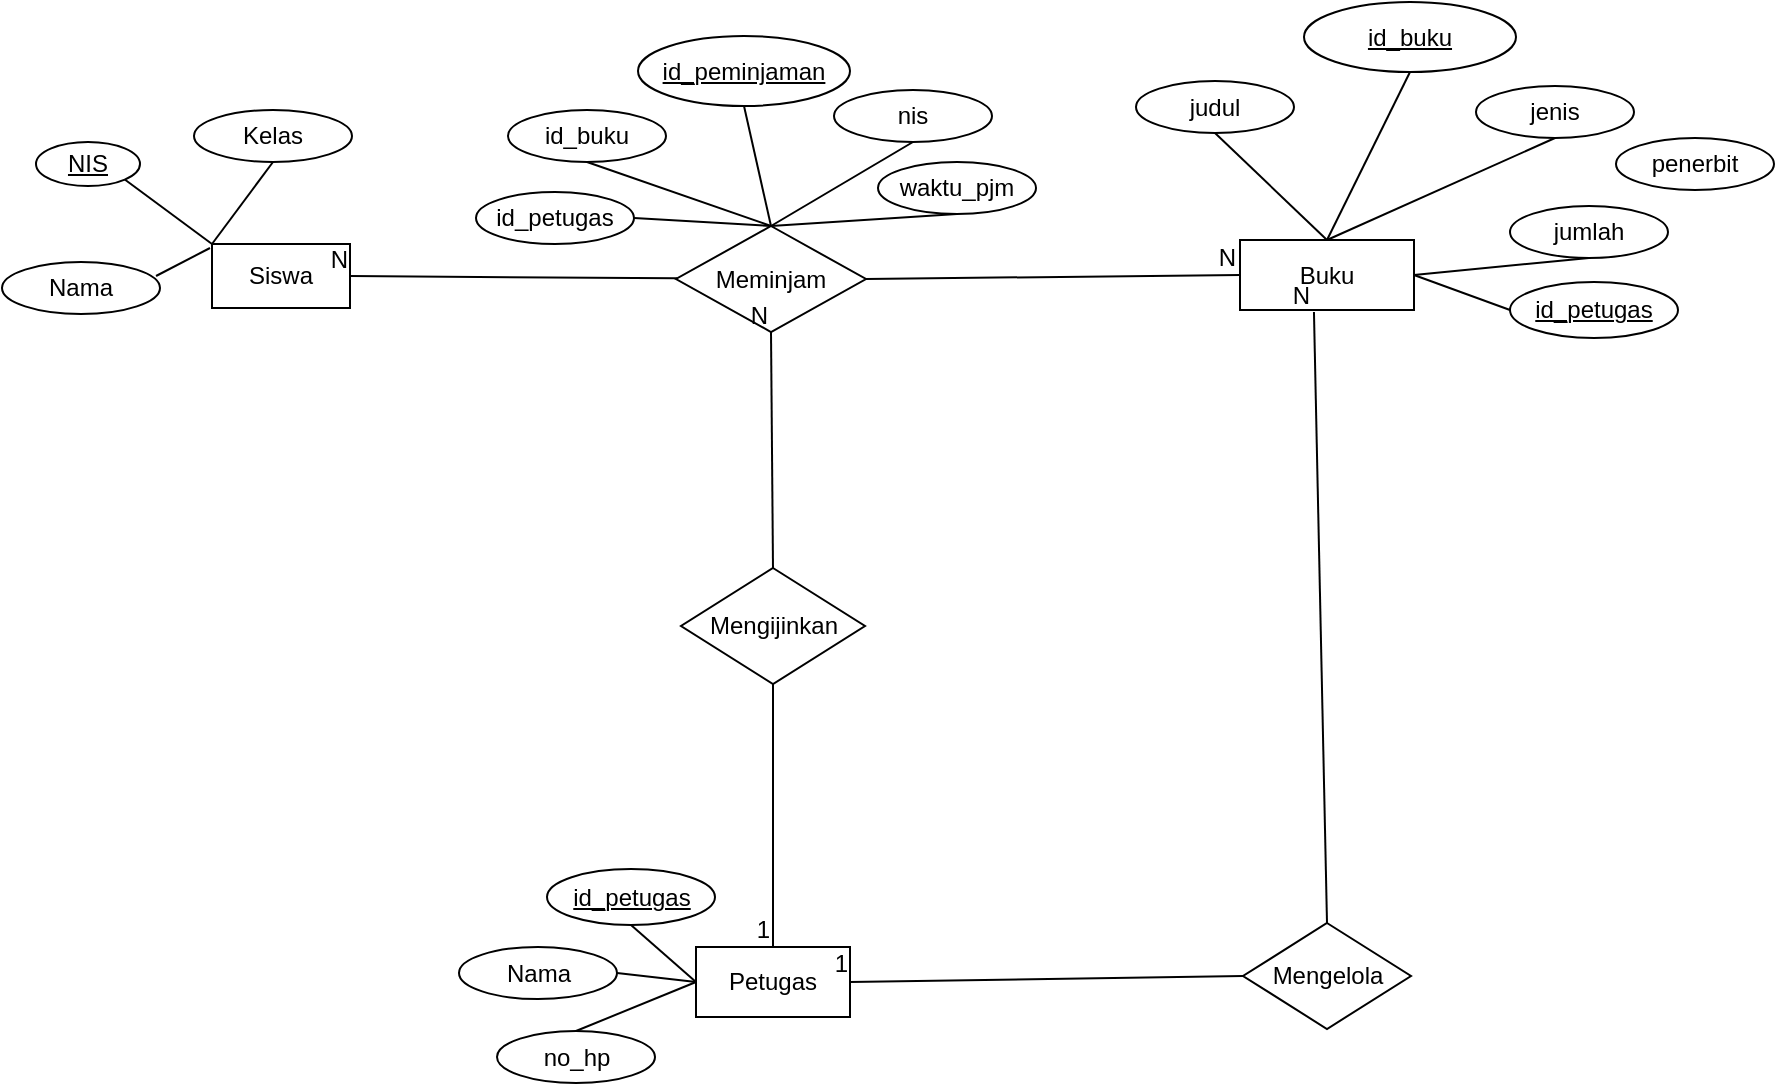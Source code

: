 <mxfile version="26.0.14">
  <diagram name="Page-1" id="b921l-qHEVl4FpEQGDy-">
    <mxGraphModel dx="1218" dy="918" grid="0" gridSize="10" guides="1" tooltips="1" connect="1" arrows="1" fold="1" page="0" pageScale="1" pageWidth="850" pageHeight="1100" math="0" shadow="0">
      <root>
        <mxCell id="0" />
        <mxCell id="1" parent="0" />
        <mxCell id="Oy01Yo5cFXe6RZpeeBl5-1" value="Siswa" style="whiteSpace=wrap;html=1;align=center;" vertex="1" parent="1">
          <mxGeometry x="-169" y="70" width="69" height="32" as="geometry" />
        </mxCell>
        <mxCell id="Oy01Yo5cFXe6RZpeeBl5-2" value="Petugas" style="whiteSpace=wrap;html=1;align=center;" vertex="1" parent="1">
          <mxGeometry x="73" y="421.5" width="77" height="35" as="geometry" />
        </mxCell>
        <mxCell id="Oy01Yo5cFXe6RZpeeBl5-3" value="Buku" style="whiteSpace=wrap;html=1;align=center;" vertex="1" parent="1">
          <mxGeometry x="345" y="68" width="87" height="35" as="geometry" />
        </mxCell>
        <mxCell id="Oy01Yo5cFXe6RZpeeBl5-4" value="Kelas" style="ellipse;whiteSpace=wrap;html=1;align=center;" vertex="1" parent="1">
          <mxGeometry x="-178" y="3" width="79" height="26" as="geometry" />
        </mxCell>
        <mxCell id="Oy01Yo5cFXe6RZpeeBl5-5" value="NIS" style="ellipse;whiteSpace=wrap;html=1;align=center;fontStyle=4;" vertex="1" parent="1">
          <mxGeometry x="-257" y="19" width="52" height="22" as="geometry" />
        </mxCell>
        <mxCell id="Oy01Yo5cFXe6RZpeeBl5-6" value="Nama" style="ellipse;whiteSpace=wrap;html=1;align=center;" vertex="1" parent="1">
          <mxGeometry x="-274" y="79" width="79" height="26" as="geometry" />
        </mxCell>
        <mxCell id="Oy01Yo5cFXe6RZpeeBl5-7" value="id_peminjaman" style="ellipse;whiteSpace=wrap;html=1;align=center;fontStyle=4;" vertex="1" parent="1">
          <mxGeometry x="44" y="-34" width="106" height="35" as="geometry" />
        </mxCell>
        <mxCell id="Oy01Yo5cFXe6RZpeeBl5-8" value="Meminjam" style="shape=rhombus;perimeter=rhombusPerimeter;whiteSpace=wrap;html=1;align=center;" vertex="1" parent="1">
          <mxGeometry x="63" y="61" width="95" height="53" as="geometry" />
        </mxCell>
        <mxCell id="mbz7nndvcrWf5GeIh5fR-1" value="id_buku" style="ellipse;whiteSpace=wrap;html=1;align=center;" vertex="1" parent="1">
          <mxGeometry x="-21" y="3" width="79" height="26" as="geometry" />
        </mxCell>
        <mxCell id="mbz7nndvcrWf5GeIh5fR-2" value="id_petugas" style="ellipse;whiteSpace=wrap;html=1;align=center;" vertex="1" parent="1">
          <mxGeometry x="-37" y="44" width="79" height="26" as="geometry" />
        </mxCell>
        <mxCell id="mbz7nndvcrWf5GeIh5fR-3" value="nis" style="ellipse;whiteSpace=wrap;html=1;align=center;" vertex="1" parent="1">
          <mxGeometry x="142" y="-7" width="79" height="26" as="geometry" />
        </mxCell>
        <mxCell id="mbz7nndvcrWf5GeIh5fR-4" value="waktu_pjm" style="ellipse;whiteSpace=wrap;html=1;align=center;" vertex="1" parent="1">
          <mxGeometry x="164" y="29" width="79" height="26" as="geometry" />
        </mxCell>
        <mxCell id="mbz7nndvcrWf5GeIh5fR-5" value="id_buku" style="ellipse;whiteSpace=wrap;html=1;align=center;fontStyle=4;" vertex="1" parent="1">
          <mxGeometry x="377" y="-51" width="106" height="35" as="geometry" />
        </mxCell>
        <mxCell id="mbz7nndvcrWf5GeIh5fR-6" value="jenis" style="ellipse;whiteSpace=wrap;html=1;align=center;" vertex="1" parent="1">
          <mxGeometry x="463" y="-9" width="79" height="26" as="geometry" />
        </mxCell>
        <mxCell id="mbz7nndvcrWf5GeIh5fR-7" value="penerbit" style="ellipse;whiteSpace=wrap;html=1;align=center;" vertex="1" parent="1">
          <mxGeometry x="533" y="17" width="79" height="26" as="geometry" />
        </mxCell>
        <mxCell id="mbz7nndvcrWf5GeIh5fR-8" value="judul" style="ellipse;whiteSpace=wrap;html=1;align=center;" vertex="1" parent="1">
          <mxGeometry x="293" y="-11.5" width="79" height="26" as="geometry" />
        </mxCell>
        <mxCell id="mbz7nndvcrWf5GeIh5fR-9" value="jumlah" style="ellipse;whiteSpace=wrap;html=1;align=center;" vertex="1" parent="1">
          <mxGeometry x="480" y="51" width="79" height="26" as="geometry" />
        </mxCell>
        <mxCell id="mbz7nndvcrWf5GeIh5fR-12" value="id_petugas" style="ellipse;whiteSpace=wrap;html=1;align=center;fontStyle=4;" vertex="1" parent="1">
          <mxGeometry x="480" y="89" width="84" height="28" as="geometry" />
        </mxCell>
        <mxCell id="mbz7nndvcrWf5GeIh5fR-13" value="Mengelola" style="shape=rhombus;perimeter=rhombusPerimeter;whiteSpace=wrap;html=1;align=center;" vertex="1" parent="1">
          <mxGeometry x="346.5" y="409.5" width="84" height="53" as="geometry" />
        </mxCell>
        <mxCell id="mbz7nndvcrWf5GeIh5fR-14" value="id_petugas" style="ellipse;whiteSpace=wrap;html=1;align=center;fontStyle=4;" vertex="1" parent="1">
          <mxGeometry x="-1.5" y="382.5" width="84" height="28" as="geometry" />
        </mxCell>
        <mxCell id="mbz7nndvcrWf5GeIh5fR-15" value="Nama" style="ellipse;whiteSpace=wrap;html=1;align=center;" vertex="1" parent="1">
          <mxGeometry x="-45.5" y="421.5" width="79" height="26" as="geometry" />
        </mxCell>
        <mxCell id="mbz7nndvcrWf5GeIh5fR-16" value="no_hp" style="ellipse;whiteSpace=wrap;html=1;align=center;" vertex="1" parent="1">
          <mxGeometry x="-26.5" y="463.5" width="79" height="26" as="geometry" />
        </mxCell>
        <mxCell id="mbz7nndvcrWf5GeIh5fR-17" value="" style="endArrow=none;html=1;rounded=0;fontSize=12;startSize=8;endSize=8;curved=1;entryX=1;entryY=0.5;entryDx=0;entryDy=0;" edge="1" parent="1" source="Oy01Yo5cFXe6RZpeeBl5-8" target="Oy01Yo5cFXe6RZpeeBl5-1">
          <mxGeometry relative="1" as="geometry">
            <mxPoint x="33" y="229" as="sourcePoint" />
            <mxPoint x="193" y="229" as="targetPoint" />
          </mxGeometry>
        </mxCell>
        <mxCell id="mbz7nndvcrWf5GeIh5fR-18" value="N" style="resizable=0;html=1;whiteSpace=wrap;align=right;verticalAlign=bottom;" connectable="0" vertex="1" parent="mbz7nndvcrWf5GeIh5fR-17">
          <mxGeometry x="1" relative="1" as="geometry" />
        </mxCell>
        <mxCell id="mbz7nndvcrWf5GeIh5fR-19" value="" style="endArrow=none;html=1;rounded=0;fontSize=12;startSize=8;endSize=8;curved=1;entryX=0;entryY=0.5;entryDx=0;entryDy=0;exitX=1;exitY=0.5;exitDx=0;exitDy=0;" edge="1" parent="1" source="Oy01Yo5cFXe6RZpeeBl5-8" target="Oy01Yo5cFXe6RZpeeBl5-3">
          <mxGeometry relative="1" as="geometry">
            <mxPoint x="100" y="97" as="sourcePoint" />
            <mxPoint x="-90" y="96" as="targetPoint" />
          </mxGeometry>
        </mxCell>
        <mxCell id="mbz7nndvcrWf5GeIh5fR-20" value="N" style="resizable=0;html=1;whiteSpace=wrap;align=right;verticalAlign=bottom;" connectable="0" vertex="1" parent="mbz7nndvcrWf5GeIh5fR-19">
          <mxGeometry x="1" relative="1" as="geometry" />
        </mxCell>
        <mxCell id="mbz7nndvcrWf5GeIh5fR-21" value="" style="endArrow=none;html=1;rounded=0;fontSize=12;startSize=8;endSize=8;curved=1;entryX=0.425;entryY=1.029;entryDx=0;entryDy=0;entryPerimeter=0;exitX=0.5;exitY=0;exitDx=0;exitDy=0;" edge="1" parent="1" source="mbz7nndvcrWf5GeIh5fR-13" target="Oy01Yo5cFXe6RZpeeBl5-3">
          <mxGeometry relative="1" as="geometry">
            <mxPoint x="423" y="398" as="sourcePoint" />
            <mxPoint x="-80" y="106" as="targetPoint" />
          </mxGeometry>
        </mxCell>
        <mxCell id="mbz7nndvcrWf5GeIh5fR-22" value="N" style="resizable=0;html=1;whiteSpace=wrap;align=right;verticalAlign=bottom;" connectable="0" vertex="1" parent="mbz7nndvcrWf5GeIh5fR-21">
          <mxGeometry x="1" relative="1" as="geometry" />
        </mxCell>
        <mxCell id="mbz7nndvcrWf5GeIh5fR-26" value="" style="endArrow=none;html=1;rounded=0;fontSize=12;startSize=8;endSize=8;curved=1;entryX=1;entryY=0.5;entryDx=0;entryDy=0;exitX=0;exitY=0.5;exitDx=0;exitDy=0;" edge="1" parent="1" source="mbz7nndvcrWf5GeIh5fR-13" target="Oy01Yo5cFXe6RZpeeBl5-2">
          <mxGeometry relative="1" as="geometry">
            <mxPoint x="33" y="229" as="sourcePoint" />
            <mxPoint x="193" y="229" as="targetPoint" />
          </mxGeometry>
        </mxCell>
        <mxCell id="mbz7nndvcrWf5GeIh5fR-27" value="1" style="resizable=0;html=1;whiteSpace=wrap;align=right;verticalAlign=bottom;" connectable="0" vertex="1" parent="mbz7nndvcrWf5GeIh5fR-26">
          <mxGeometry x="1" relative="1" as="geometry" />
        </mxCell>
        <mxCell id="mbz7nndvcrWf5GeIh5fR-28" value="" style="endArrow=none;html=1;rounded=0;fontSize=12;startSize=8;endSize=8;curved=1;exitX=1;exitY=1;exitDx=0;exitDy=0;entryX=0;entryY=0;entryDx=0;entryDy=0;" edge="1" parent="1" source="Oy01Yo5cFXe6RZpeeBl5-5" target="Oy01Yo5cFXe6RZpeeBl5-1">
          <mxGeometry relative="1" as="geometry">
            <mxPoint x="33" y="250" as="sourcePoint" />
            <mxPoint x="-172" y="84" as="targetPoint" />
          </mxGeometry>
        </mxCell>
        <mxCell id="mbz7nndvcrWf5GeIh5fR-29" value="" style="endArrow=none;html=1;rounded=0;fontSize=12;startSize=8;endSize=8;curved=1;exitX=0.975;exitY=0.269;exitDx=0;exitDy=0;exitPerimeter=0;" edge="1" parent="1" source="Oy01Yo5cFXe6RZpeeBl5-6">
          <mxGeometry relative="1" as="geometry">
            <mxPoint x="-203" y="48" as="sourcePoint" />
            <mxPoint x="-170" y="72" as="targetPoint" />
          </mxGeometry>
        </mxCell>
        <mxCell id="mbz7nndvcrWf5GeIh5fR-30" value="" style="endArrow=none;html=1;rounded=0;fontSize=12;startSize=8;endSize=8;curved=1;exitX=0.5;exitY=1;exitDx=0;exitDy=0;entryX=0;entryY=0;entryDx=0;entryDy=0;" edge="1" parent="1" source="Oy01Yo5cFXe6RZpeeBl5-4" target="Oy01Yo5cFXe6RZpeeBl5-1">
          <mxGeometry relative="1" as="geometry">
            <mxPoint x="-193" y="58" as="sourcePoint" />
            <mxPoint x="-149" y="90" as="targetPoint" />
          </mxGeometry>
        </mxCell>
        <mxCell id="mbz7nndvcrWf5GeIh5fR-31" value="" style="endArrow=none;html=1;rounded=0;fontSize=12;startSize=8;endSize=8;curved=1;exitX=0.5;exitY=1;exitDx=0;exitDy=0;entryX=0.5;entryY=0;entryDx=0;entryDy=0;" edge="1" parent="1" source="Oy01Yo5cFXe6RZpeeBl5-7" target="Oy01Yo5cFXe6RZpeeBl5-8">
          <mxGeometry relative="1" as="geometry">
            <mxPoint x="-183" y="68" as="sourcePoint" />
            <mxPoint x="-139" y="100" as="targetPoint" />
          </mxGeometry>
        </mxCell>
        <mxCell id="mbz7nndvcrWf5GeIh5fR-32" value="" style="endArrow=none;html=1;rounded=0;fontSize=12;startSize=8;endSize=8;curved=1;entryX=0.5;entryY=0;entryDx=0;entryDy=0;exitX=0.5;exitY=1;exitDx=0;exitDy=0;" edge="1" parent="1" source="mbz7nndvcrWf5GeIh5fR-1" target="Oy01Yo5cFXe6RZpeeBl5-8">
          <mxGeometry relative="1" as="geometry">
            <mxPoint x="35" y="26" as="sourcePoint" />
            <mxPoint x="-129" y="110" as="targetPoint" />
          </mxGeometry>
        </mxCell>
        <mxCell id="mbz7nndvcrWf5GeIh5fR-33" value="" style="endArrow=none;html=1;rounded=0;fontSize=12;startSize=8;endSize=8;curved=1;entryX=0.5;entryY=0;entryDx=0;entryDy=0;exitX=1;exitY=0.5;exitDx=0;exitDy=0;" edge="1" parent="1" source="mbz7nndvcrWf5GeIh5fR-2" target="Oy01Yo5cFXe6RZpeeBl5-8">
          <mxGeometry relative="1" as="geometry">
            <mxPoint x="29" y="39" as="sourcePoint" />
            <mxPoint x="121" y="71" as="targetPoint" />
          </mxGeometry>
        </mxCell>
        <mxCell id="mbz7nndvcrWf5GeIh5fR-34" value="" style="endArrow=none;html=1;rounded=0;fontSize=12;startSize=8;endSize=8;curved=1;entryX=0.5;entryY=0;entryDx=0;entryDy=0;exitX=0.5;exitY=1;exitDx=0;exitDy=0;" edge="1" parent="1" source="mbz7nndvcrWf5GeIh5fR-3" target="Oy01Yo5cFXe6RZpeeBl5-8">
          <mxGeometry relative="1" as="geometry">
            <mxPoint x="39" y="49" as="sourcePoint" />
            <mxPoint x="131" y="81" as="targetPoint" />
          </mxGeometry>
        </mxCell>
        <mxCell id="mbz7nndvcrWf5GeIh5fR-35" value="" style="endArrow=none;html=1;rounded=0;fontSize=12;startSize=8;endSize=8;curved=1;entryX=0.5;entryY=0;entryDx=0;entryDy=0;exitX=0.5;exitY=1;exitDx=0;exitDy=0;" edge="1" parent="1" source="mbz7nndvcrWf5GeIh5fR-4" target="Oy01Yo5cFXe6RZpeeBl5-8">
          <mxGeometry relative="1" as="geometry">
            <mxPoint x="49" y="59" as="sourcePoint" />
            <mxPoint x="141" y="91" as="targetPoint" />
          </mxGeometry>
        </mxCell>
        <mxCell id="mbz7nndvcrWf5GeIh5fR-36" value="" style="endArrow=none;html=1;rounded=0;fontSize=12;startSize=8;endSize=8;curved=1;entryX=0.5;entryY=0;entryDx=0;entryDy=0;exitX=0.5;exitY=1;exitDx=0;exitDy=0;" edge="1" parent="1" source="mbz7nndvcrWf5GeIh5fR-8" target="Oy01Yo5cFXe6RZpeeBl5-3">
          <mxGeometry relative="1" as="geometry">
            <mxPoint x="214" y="65" as="sourcePoint" />
            <mxPoint x="121" y="71" as="targetPoint" />
          </mxGeometry>
        </mxCell>
        <mxCell id="mbz7nndvcrWf5GeIh5fR-37" value="" style="endArrow=none;html=1;rounded=0;fontSize=12;startSize=8;endSize=8;curved=1;entryX=0.5;entryY=0;entryDx=0;entryDy=0;exitX=0.5;exitY=1;exitDx=0;exitDy=0;" edge="1" parent="1" source="mbz7nndvcrWf5GeIh5fR-5" target="Oy01Yo5cFXe6RZpeeBl5-3">
          <mxGeometry relative="1" as="geometry">
            <mxPoint x="343" y="25" as="sourcePoint" />
            <mxPoint x="399" y="78" as="targetPoint" />
          </mxGeometry>
        </mxCell>
        <mxCell id="mbz7nndvcrWf5GeIh5fR-38" value="" style="endArrow=none;html=1;rounded=0;fontSize=12;startSize=8;endSize=8;curved=1;entryX=0.5;entryY=0;entryDx=0;entryDy=0;exitX=0.5;exitY=1;exitDx=0;exitDy=0;" edge="1" parent="1" source="mbz7nndvcrWf5GeIh5fR-6" target="Oy01Yo5cFXe6RZpeeBl5-3">
          <mxGeometry relative="1" as="geometry">
            <mxPoint x="353" y="35" as="sourcePoint" />
            <mxPoint x="409" y="88" as="targetPoint" />
          </mxGeometry>
        </mxCell>
        <mxCell id="mbz7nndvcrWf5GeIh5fR-39" value="" style="endArrow=none;html=1;rounded=0;fontSize=12;startSize=8;endSize=8;curved=1;entryX=1;entryY=0.5;entryDx=0;entryDy=0;exitX=0.5;exitY=1;exitDx=0;exitDy=0;" edge="1" parent="1" source="mbz7nndvcrWf5GeIh5fR-9" target="Oy01Yo5cFXe6RZpeeBl5-3">
          <mxGeometry relative="1" as="geometry">
            <mxPoint x="363" y="45" as="sourcePoint" />
            <mxPoint x="419" y="98" as="targetPoint" />
          </mxGeometry>
        </mxCell>
        <mxCell id="mbz7nndvcrWf5GeIh5fR-41" value="" style="endArrow=none;html=1;rounded=0;fontSize=12;startSize=8;endSize=8;curved=1;entryX=1;entryY=0.5;entryDx=0;entryDy=0;exitX=0;exitY=0.5;exitDx=0;exitDy=0;" edge="1" parent="1" source="mbz7nndvcrWf5GeIh5fR-12" target="Oy01Yo5cFXe6RZpeeBl5-3">
          <mxGeometry relative="1" as="geometry">
            <mxPoint x="373" y="55" as="sourcePoint" />
            <mxPoint x="429" y="108" as="targetPoint" />
          </mxGeometry>
        </mxCell>
        <mxCell id="mbz7nndvcrWf5GeIh5fR-42" value="" style="endArrow=none;html=1;rounded=0;fontSize=12;startSize=8;endSize=8;curved=1;exitX=0.5;exitY=1;exitDx=0;exitDy=0;entryX=0;entryY=0.5;entryDx=0;entryDy=0;" edge="1" parent="1" source="mbz7nndvcrWf5GeIh5fR-14" target="Oy01Yo5cFXe6RZpeeBl5-2">
          <mxGeometry relative="1" as="geometry">
            <mxPoint x="33" y="350" as="sourcePoint" />
            <mxPoint x="193" y="350" as="targetPoint" />
          </mxGeometry>
        </mxCell>
        <mxCell id="mbz7nndvcrWf5GeIh5fR-43" value="" style="endArrow=none;html=1;rounded=0;fontSize=12;startSize=8;endSize=8;curved=1;entryX=0;entryY=0.5;entryDx=0;entryDy=0;exitX=1;exitY=0.5;exitDx=0;exitDy=0;" edge="1" parent="1" source="mbz7nndvcrWf5GeIh5fR-15" target="Oy01Yo5cFXe6RZpeeBl5-2">
          <mxGeometry relative="1" as="geometry">
            <mxPoint x="51" y="421" as="sourcePoint" />
            <mxPoint x="83" y="449" as="targetPoint" />
          </mxGeometry>
        </mxCell>
        <mxCell id="mbz7nndvcrWf5GeIh5fR-44" value="" style="endArrow=none;html=1;rounded=0;fontSize=12;startSize=8;endSize=8;curved=1;exitX=0.5;exitY=0;exitDx=0;exitDy=0;entryX=0;entryY=0.5;entryDx=0;entryDy=0;" edge="1" parent="1" source="mbz7nndvcrWf5GeIh5fR-16" target="Oy01Yo5cFXe6RZpeeBl5-2">
          <mxGeometry relative="1" as="geometry">
            <mxPoint x="61" y="431" as="sourcePoint" />
            <mxPoint x="93" y="459" as="targetPoint" />
          </mxGeometry>
        </mxCell>
        <mxCell id="mbz7nndvcrWf5GeIh5fR-45" value="Mengijinkan" style="shape=rhombus;perimeter=rhombusPerimeter;whiteSpace=wrap;html=1;align=center;" vertex="1" parent="1">
          <mxGeometry x="65.5" y="232" width="92" height="58" as="geometry" />
        </mxCell>
        <mxCell id="mbz7nndvcrWf5GeIh5fR-46" value="" style="endArrow=none;html=1;rounded=0;fontSize=12;startSize=8;endSize=8;curved=1;entryX=0.5;entryY=1;entryDx=0;entryDy=0;exitX=0.5;exitY=0;exitDx=0;exitDy=0;" edge="1" parent="1" source="mbz7nndvcrWf5GeIh5fR-45" target="Oy01Yo5cFXe6RZpeeBl5-8">
          <mxGeometry relative="1" as="geometry">
            <mxPoint x="116" y="231" as="sourcePoint" />
            <mxPoint x="-90" y="96" as="targetPoint" />
          </mxGeometry>
        </mxCell>
        <mxCell id="mbz7nndvcrWf5GeIh5fR-47" value="N" style="resizable=0;html=1;whiteSpace=wrap;align=right;verticalAlign=bottom;" connectable="0" vertex="1" parent="mbz7nndvcrWf5GeIh5fR-46">
          <mxGeometry x="1" relative="1" as="geometry" />
        </mxCell>
        <mxCell id="mbz7nndvcrWf5GeIh5fR-48" value="" style="endArrow=none;html=1;rounded=0;fontSize=12;startSize=8;endSize=8;curved=1;exitX=0.5;exitY=1;exitDx=0;exitDy=0;" edge="1" parent="1" source="mbz7nndvcrWf5GeIh5fR-45" target="Oy01Yo5cFXe6RZpeeBl5-2">
          <mxGeometry relative="1" as="geometry">
            <mxPoint x="357" y="446" as="sourcePoint" />
            <mxPoint x="130" y="387" as="targetPoint" />
          </mxGeometry>
        </mxCell>
        <mxCell id="mbz7nndvcrWf5GeIh5fR-49" value="1" style="resizable=0;html=1;whiteSpace=wrap;align=right;verticalAlign=bottom;" connectable="0" vertex="1" parent="mbz7nndvcrWf5GeIh5fR-48">
          <mxGeometry x="1" relative="1" as="geometry" />
        </mxCell>
      </root>
    </mxGraphModel>
  </diagram>
</mxfile>
